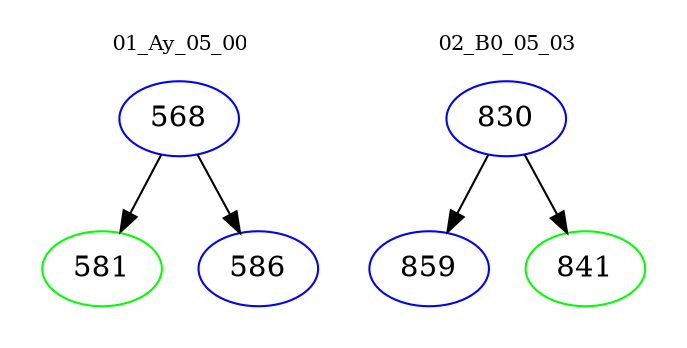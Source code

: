 digraph{
subgraph cluster_0 {
color = white
label = "01_Ay_05_00";
fontsize=10;
T0_568 [label="568", color="blue"]
T0_568 -> T0_581 [color="black"]
T0_581 [label="581", color="green"]
T0_568 -> T0_586 [color="black"]
T0_586 [label="586", color="blue"]
}
subgraph cluster_1 {
color = white
label = "02_B0_05_03";
fontsize=10;
T1_830 [label="830", color="blue"]
T1_830 -> T1_859 [color="black"]
T1_859 [label="859", color="blue"]
T1_830 -> T1_841 [color="black"]
T1_841 [label="841", color="green"]
}
}

